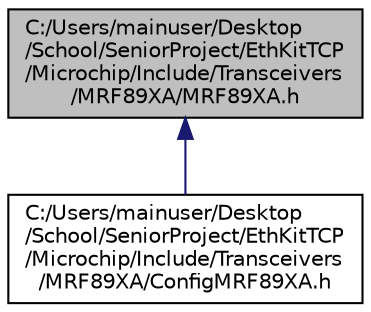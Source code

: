 digraph "C:/Users/mainuser/Desktop/School/SeniorProject/EthKitTCP/Microchip/Include/Transceivers/MRF89XA/MRF89XA.h"
{
  edge [fontname="Helvetica",fontsize="10",labelfontname="Helvetica",labelfontsize="10"];
  node [fontname="Helvetica",fontsize="10",shape=record];
  Node1 [label="C:/Users/mainuser/Desktop\l/School/SeniorProject/EthKitTCP\l/Microchip/Include/Transceivers\l/MRF89XA/MRF89XA.h",height=0.2,width=0.4,color="black", fillcolor="grey75", style="filled", fontcolor="black"];
  Node1 -> Node2 [dir="back",color="midnightblue",fontsize="10",style="solid",fontname="Helvetica"];
  Node2 [label="C:/Users/mainuser/Desktop\l/School/SeniorProject/EthKitTCP\l/Microchip/Include/Transceivers\l/MRF89XA/ConfigMRF89XA.h",height=0.2,width=0.4,color="black", fillcolor="white", style="filled",URL="$_config_m_r_f89_x_a_8h.html"];
}
